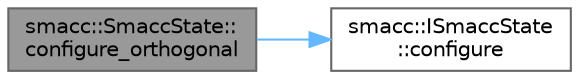 digraph "smacc::SmaccState::configure_orthogonal"
{
 // LATEX_PDF_SIZE
  bgcolor="transparent";
  edge [fontname=Helvetica,fontsize=10,labelfontname=Helvetica,labelfontsize=10];
  node [fontname=Helvetica,fontsize=10,shape=box,height=0.2,width=0.4];
  rankdir="LR";
  Node1 [label="smacc::SmaccState::\lconfigure_orthogonal",height=0.2,width=0.4,color="gray40", fillcolor="grey60", style="filled", fontcolor="black",tooltip=" "];
  Node1 -> Node2 [color="steelblue1",style="solid"];
  Node2 [label="smacc::ISmaccState\l::configure",height=0.2,width=0.4,color="grey40", fillcolor="white", style="filled",URL="$classsmacc_1_1ISmaccState.html#ad129c58b69a90e7056f2b3c3fa139a24",tooltip=" "];
}
